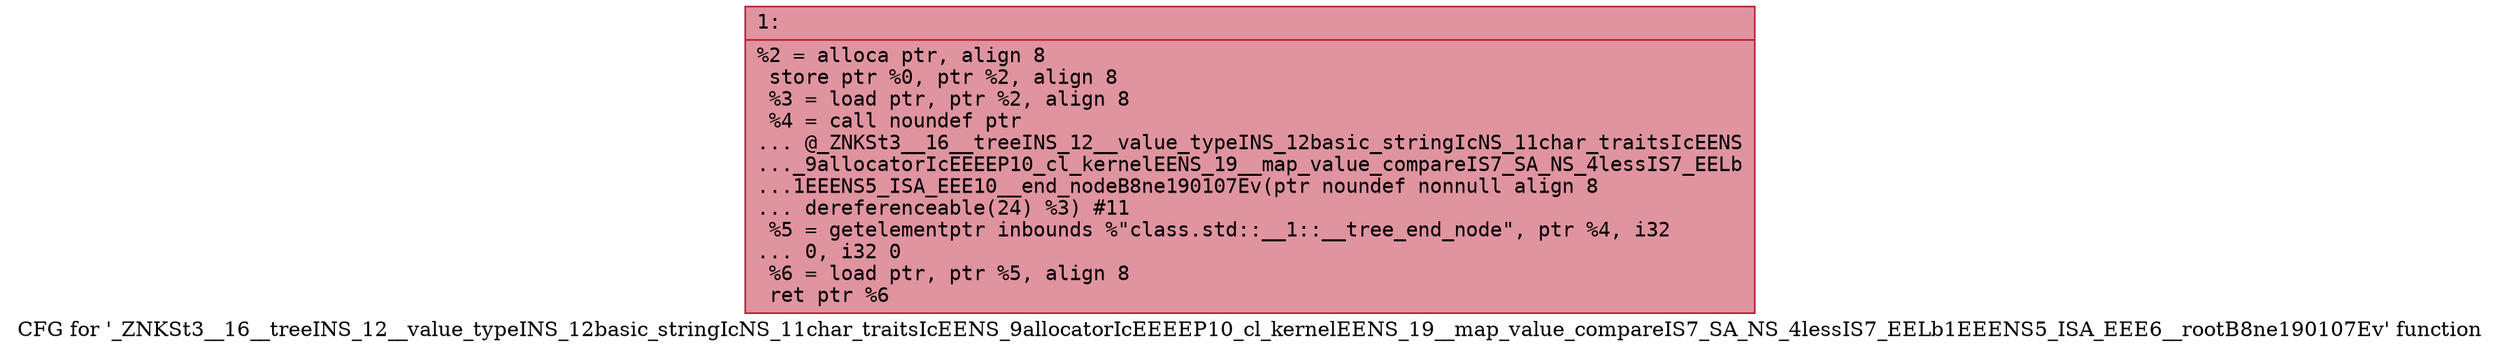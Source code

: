 digraph "CFG for '_ZNKSt3__16__treeINS_12__value_typeINS_12basic_stringIcNS_11char_traitsIcEENS_9allocatorIcEEEEP10_cl_kernelEENS_19__map_value_compareIS7_SA_NS_4lessIS7_EELb1EEENS5_ISA_EEE6__rootB8ne190107Ev' function" {
	label="CFG for '_ZNKSt3__16__treeINS_12__value_typeINS_12basic_stringIcNS_11char_traitsIcEENS_9allocatorIcEEEEP10_cl_kernelEENS_19__map_value_compareIS7_SA_NS_4lessIS7_EELb1EEENS5_ISA_EEE6__rootB8ne190107Ev' function";

	Node0x600001382d00 [shape=record,color="#b70d28ff", style=filled, fillcolor="#b70d2870" fontname="Courier",label="{1:\l|  %2 = alloca ptr, align 8\l  store ptr %0, ptr %2, align 8\l  %3 = load ptr, ptr %2, align 8\l  %4 = call noundef ptr\l... @_ZNKSt3__16__treeINS_12__value_typeINS_12basic_stringIcNS_11char_traitsIcEENS\l..._9allocatorIcEEEEP10_cl_kernelEENS_19__map_value_compareIS7_SA_NS_4lessIS7_EELb\l...1EEENS5_ISA_EEE10__end_nodeB8ne190107Ev(ptr noundef nonnull align 8\l... dereferenceable(24) %3) #11\l  %5 = getelementptr inbounds %\"class.std::__1::__tree_end_node\", ptr %4, i32\l... 0, i32 0\l  %6 = load ptr, ptr %5, align 8\l  ret ptr %6\l}"];
}
